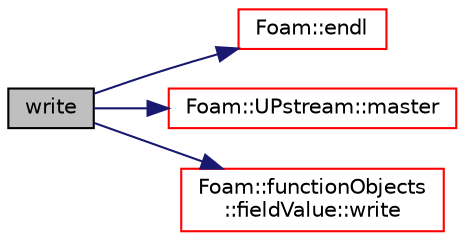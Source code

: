digraph "write"
{
  bgcolor="transparent";
  edge [fontname="Helvetica",fontsize="10",labelfontname="Helvetica",labelfontsize="10"];
  node [fontname="Helvetica",fontsize="10",shape=record];
  rankdir="LR";
  Node1064 [label="write",height=0.2,width=0.4,color="black", fillcolor="grey75", style="filled", fontcolor="black"];
  Node1064 -> Node1065 [color="midnightblue",fontsize="10",style="solid",fontname="Helvetica"];
  Node1065 [label="Foam::endl",height=0.2,width=0.4,color="red",URL="$a21851.html#a2db8fe02a0d3909e9351bb4275b23ce4",tooltip="Add newline and flush stream. "];
  Node1064 -> Node1067 [color="midnightblue",fontsize="10",style="solid",fontname="Helvetica"];
  Node1067 [label="Foam::UPstream::master",height=0.2,width=0.4,color="red",URL="$a27377.html#a36af549940a0aae3733774649594489f",tooltip="Am I the master process. "];
  Node1064 -> Node1069 [color="midnightblue",fontsize="10",style="solid",fontname="Helvetica"];
  Node1069 [label="Foam::functionObjects\l::fieldValue::write",height=0.2,width=0.4,color="red",URL="$a24177.html#ae8f6374e29a250261b3979bbd6e5cb40",tooltip="Write. "];
}
